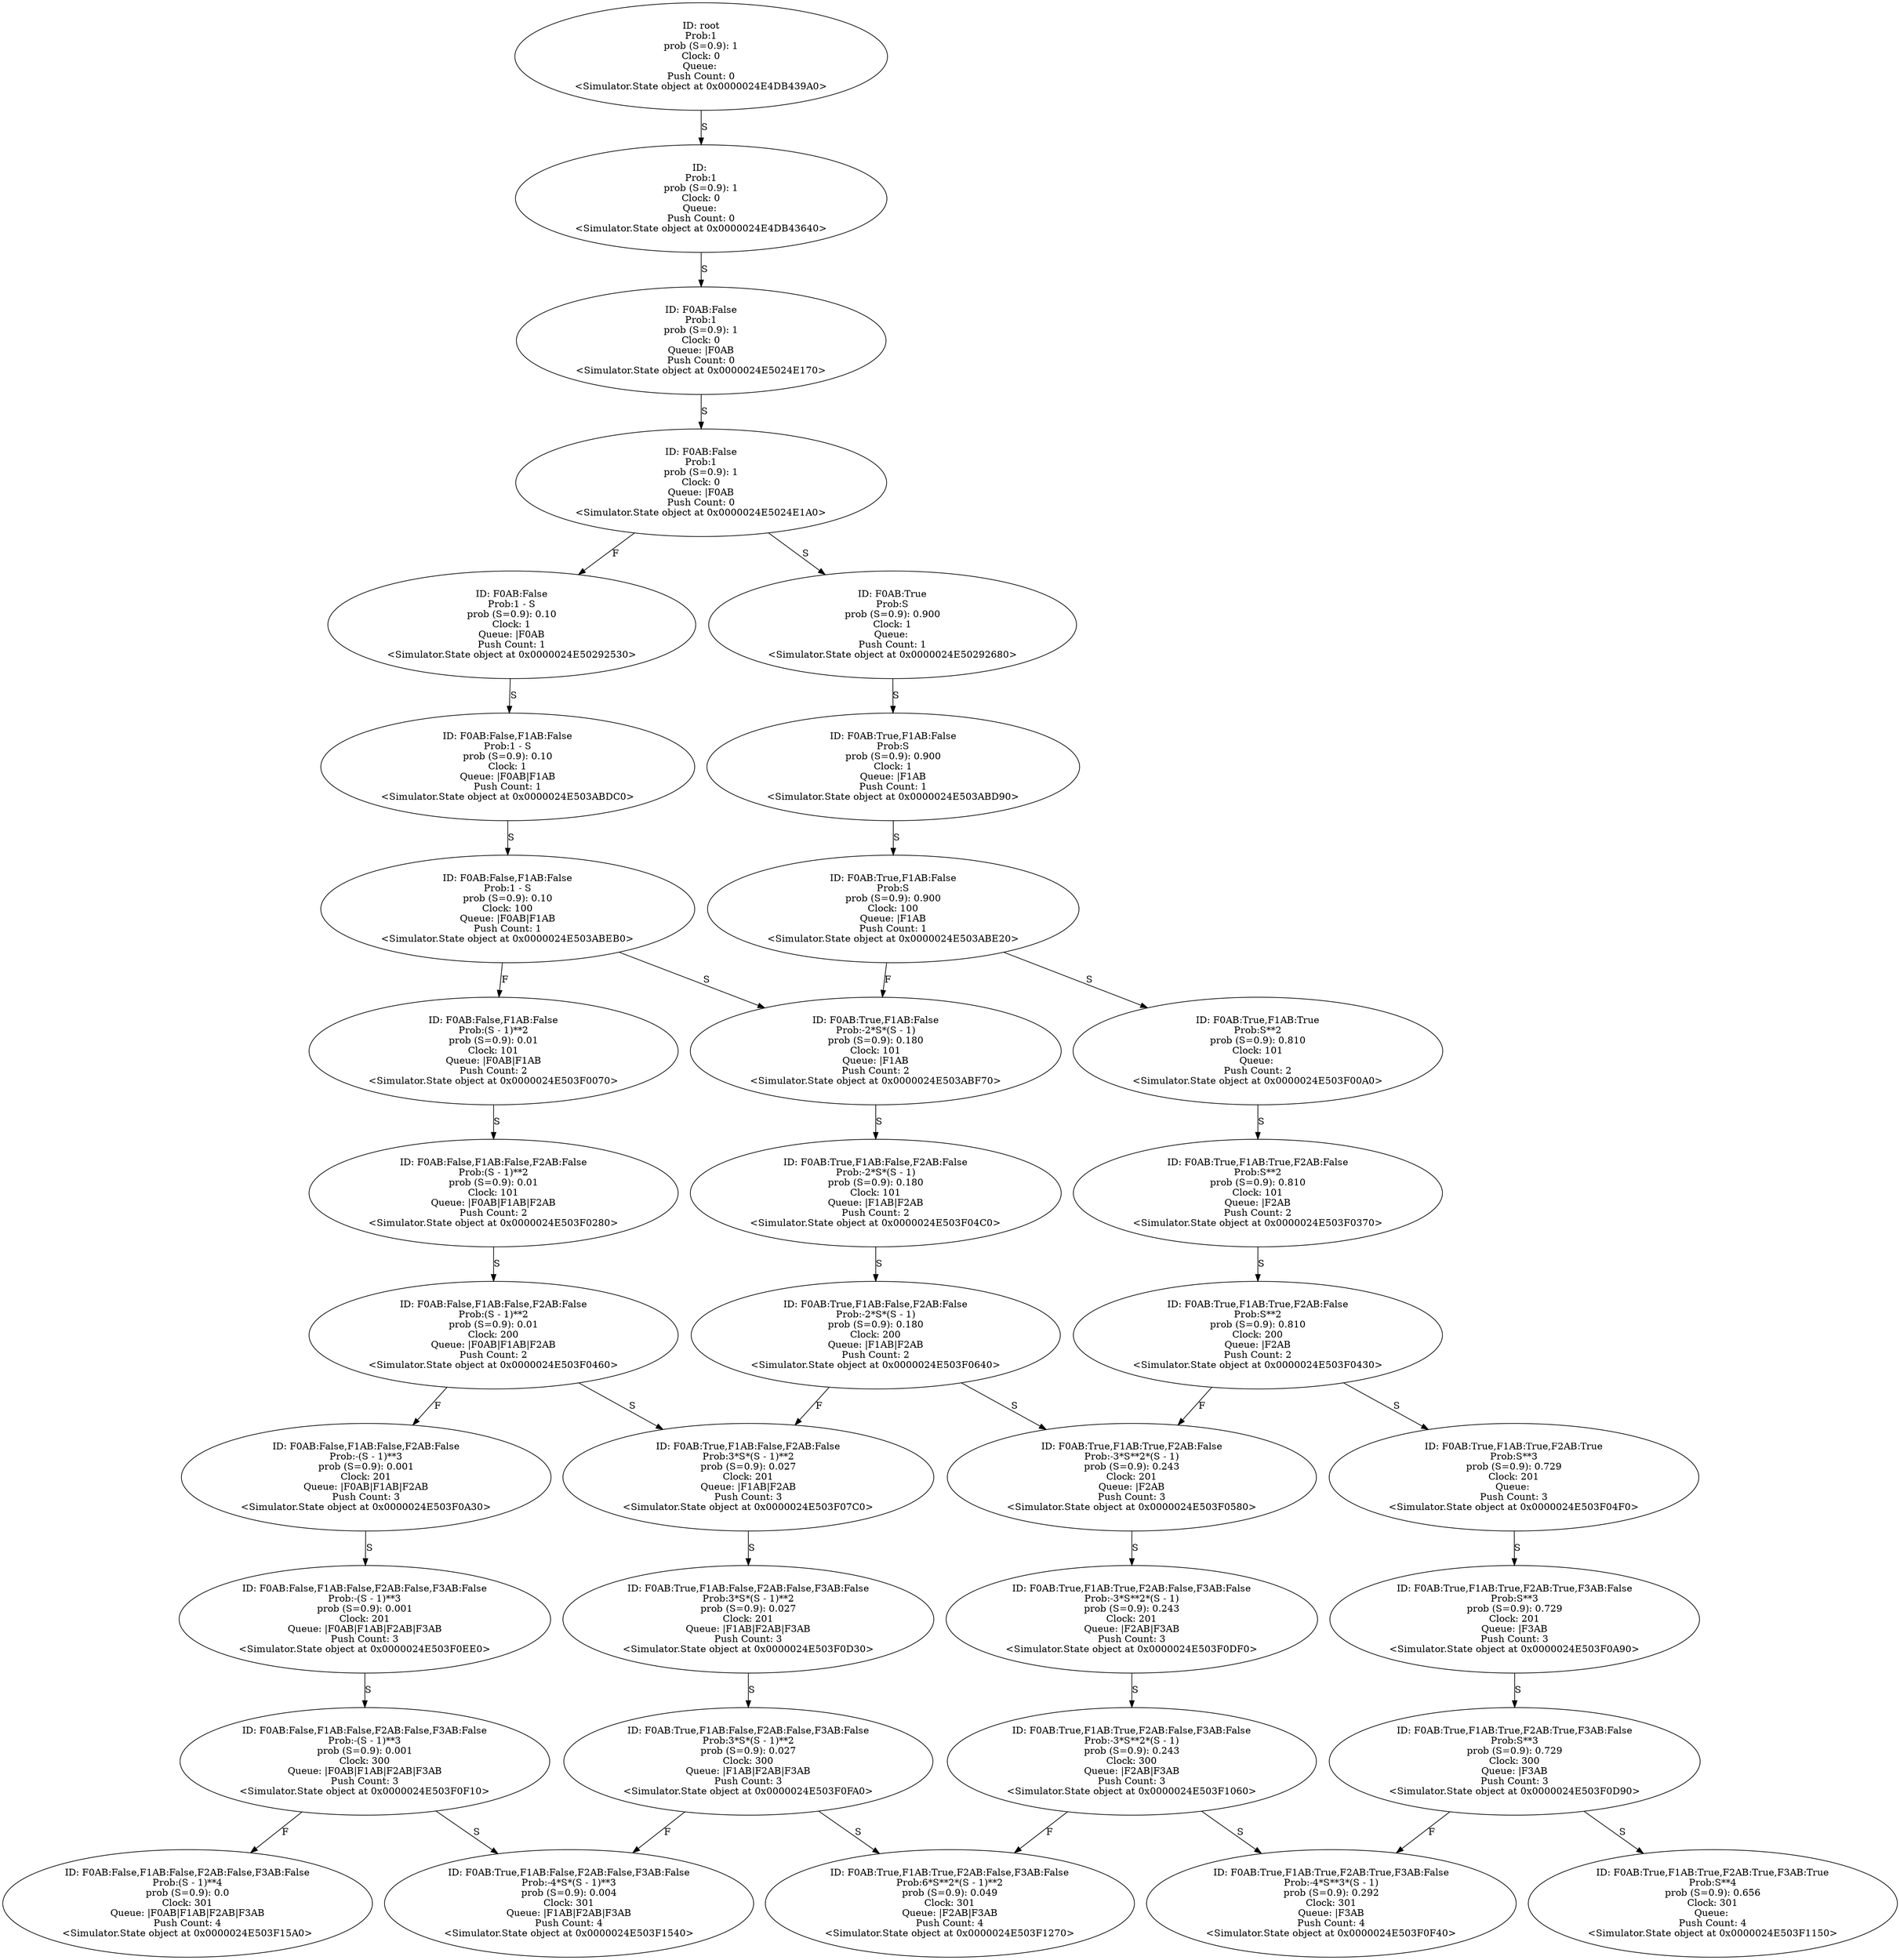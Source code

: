 digraph "./Output/./controled_frequency_S100_R100_t0_tPlus300" {
	<Simulator.State object at 0x0000024E4DB439A0> [label="ID: root
Prob:1
prob (S=0.9): 1
Clock: 0
Queue: 
Push Count: 0
<Simulator.State object at 0x0000024E4DB439A0>"]
	<Simulator.State object at 0x0000024E4DB439A0> -> <Simulator.State object at 0x0000024E4DB43640> [label=S]
	<Simulator.State object at 0x0000024E4DB43640> [label="ID: 
Prob:1
prob (S=0.9): 1
Clock: 0
Queue: 
Push Count: 0
<Simulator.State object at 0x0000024E4DB43640>"]
	<Simulator.State object at 0x0000024E4DB43640> -> <Simulator.State object at 0x0000024E5024E170> [label=S]
	<Simulator.State object at 0x0000024E5024E170> [label="ID: F0AB:False
Prob:1
prob (S=0.9): 1
Clock: 0
Queue: |F0AB
Push Count: 0
<Simulator.State object at 0x0000024E5024E170>"]
	<Simulator.State object at 0x0000024E5024E170> -> <Simulator.State object at 0x0000024E5024E1A0> [label=S]
	<Simulator.State object at 0x0000024E5024E1A0> [label="ID: F0AB:False
Prob:1
prob (S=0.9): 1
Clock: 0
Queue: |F0AB
Push Count: 0
<Simulator.State object at 0x0000024E5024E1A0>"]
	<Simulator.State object at 0x0000024E5024E1A0> -> <Simulator.State object at 0x0000024E50292530> [label=F]
	<Simulator.State object at 0x0000024E5024E1A0> -> <Simulator.State object at 0x0000024E50292680> [label=S]
	<Simulator.State object at 0x0000024E50292530> [label="ID: F0AB:False
Prob:1 - S
prob (S=0.9): 0.10
Clock: 1
Queue: |F0AB
Push Count: 1
<Simulator.State object at 0x0000024E50292530>"]
	<Simulator.State object at 0x0000024E50292530> -> <Simulator.State object at 0x0000024E503ABDC0> [label=S]
	<Simulator.State object at 0x0000024E50292680> [label="ID: F0AB:True
Prob:S
prob (S=0.9): 0.900
Clock: 1
Queue: 
Push Count: 1
<Simulator.State object at 0x0000024E50292680>"]
	<Simulator.State object at 0x0000024E50292680> -> <Simulator.State object at 0x0000024E503ABD90> [label=S]
	<Simulator.State object at 0x0000024E503ABDC0> [label="ID: F0AB:False,F1AB:False
Prob:1 - S
prob (S=0.9): 0.10
Clock: 1
Queue: |F0AB|F1AB
Push Count: 1
<Simulator.State object at 0x0000024E503ABDC0>"]
	<Simulator.State object at 0x0000024E503ABDC0> -> <Simulator.State object at 0x0000024E503ABEB0> [label=S]
	<Simulator.State object at 0x0000024E503ABD90> [label="ID: F0AB:True,F1AB:False
Prob:S
prob (S=0.9): 0.900
Clock: 1
Queue: |F1AB
Push Count: 1
<Simulator.State object at 0x0000024E503ABD90>"]
	<Simulator.State object at 0x0000024E503ABD90> -> <Simulator.State object at 0x0000024E503ABE20> [label=S]
	<Simulator.State object at 0x0000024E503ABEB0> [label="ID: F0AB:False,F1AB:False
Prob:1 - S
prob (S=0.9): 0.10
Clock: 100
Queue: |F0AB|F1AB
Push Count: 1
<Simulator.State object at 0x0000024E503ABEB0>"]
	<Simulator.State object at 0x0000024E503ABEB0> -> <Simulator.State object at 0x0000024E503F0070> [label=F]
	<Simulator.State object at 0x0000024E503ABEB0> -> <Simulator.State object at 0x0000024E503ABF70> [label=S]
	<Simulator.State object at 0x0000024E503ABE20> [label="ID: F0AB:True,F1AB:False
Prob:S
prob (S=0.9): 0.900
Clock: 100
Queue: |F1AB
Push Count: 1
<Simulator.State object at 0x0000024E503ABE20>"]
	<Simulator.State object at 0x0000024E503ABE20> -> <Simulator.State object at 0x0000024E503ABF70> [label=F]
	<Simulator.State object at 0x0000024E503ABE20> -> <Simulator.State object at 0x0000024E503F00A0> [label=S]
	<Simulator.State object at 0x0000024E503F0070> [label="ID: F0AB:False,F1AB:False
Prob:(S - 1)**2
prob (S=0.9): 0.01
Clock: 101
Queue: |F0AB|F1AB
Push Count: 2
<Simulator.State object at 0x0000024E503F0070>"]
	<Simulator.State object at 0x0000024E503F0070> -> <Simulator.State object at 0x0000024E503F0280> [label=S]
	<Simulator.State object at 0x0000024E503ABF70> [label="ID: F0AB:True,F1AB:False
Prob:-2*S*(S - 1)
prob (S=0.9): 0.180
Clock: 101
Queue: |F1AB
Push Count: 2
<Simulator.State object at 0x0000024E503ABF70>"]
	<Simulator.State object at 0x0000024E503ABF70> -> <Simulator.State object at 0x0000024E503F04C0> [label=S]
	<Simulator.State object at 0x0000024E503F00A0> [label="ID: F0AB:True,F1AB:True
Prob:S**2
prob (S=0.9): 0.810
Clock: 101
Queue: 
Push Count: 2
<Simulator.State object at 0x0000024E503F00A0>"]
	<Simulator.State object at 0x0000024E503F00A0> -> <Simulator.State object at 0x0000024E503F0370> [label=S]
	<Simulator.State object at 0x0000024E503F0280> [label="ID: F0AB:False,F1AB:False,F2AB:False
Prob:(S - 1)**2
prob (S=0.9): 0.01
Clock: 101
Queue: |F0AB|F1AB|F2AB
Push Count: 2
<Simulator.State object at 0x0000024E503F0280>"]
	<Simulator.State object at 0x0000024E503F0280> -> <Simulator.State object at 0x0000024E503F0460> [label=S]
	<Simulator.State object at 0x0000024E503F04C0> [label="ID: F0AB:True,F1AB:False,F2AB:False
Prob:-2*S*(S - 1)
prob (S=0.9): 0.180
Clock: 101
Queue: |F1AB|F2AB
Push Count: 2
<Simulator.State object at 0x0000024E503F04C0>"]
	<Simulator.State object at 0x0000024E503F04C0> -> <Simulator.State object at 0x0000024E503F0640> [label=S]
	<Simulator.State object at 0x0000024E503F0370> [label="ID: F0AB:True,F1AB:True,F2AB:False
Prob:S**2
prob (S=0.9): 0.810
Clock: 101
Queue: |F2AB
Push Count: 2
<Simulator.State object at 0x0000024E503F0370>"]
	<Simulator.State object at 0x0000024E503F0370> -> <Simulator.State object at 0x0000024E503F0430> [label=S]
	<Simulator.State object at 0x0000024E503F0460> [label="ID: F0AB:False,F1AB:False,F2AB:False
Prob:(S - 1)**2
prob (S=0.9): 0.01
Clock: 200
Queue: |F0AB|F1AB|F2AB
Push Count: 2
<Simulator.State object at 0x0000024E503F0460>"]
	<Simulator.State object at 0x0000024E503F0460> -> <Simulator.State object at 0x0000024E503F0A30> [label=F]
	<Simulator.State object at 0x0000024E503F0460> -> <Simulator.State object at 0x0000024E503F07C0> [label=S]
	<Simulator.State object at 0x0000024E503F0640> [label="ID: F0AB:True,F1AB:False,F2AB:False
Prob:-2*S*(S - 1)
prob (S=0.9): 0.180
Clock: 200
Queue: |F1AB|F2AB
Push Count: 2
<Simulator.State object at 0x0000024E503F0640>"]
	<Simulator.State object at 0x0000024E503F0640> -> <Simulator.State object at 0x0000024E503F07C0> [label=F]
	<Simulator.State object at 0x0000024E503F0640> -> <Simulator.State object at 0x0000024E503F0580> [label=S]
	<Simulator.State object at 0x0000024E503F0430> [label="ID: F0AB:True,F1AB:True,F2AB:False
Prob:S**2
prob (S=0.9): 0.810
Clock: 200
Queue: |F2AB
Push Count: 2
<Simulator.State object at 0x0000024E503F0430>"]
	<Simulator.State object at 0x0000024E503F0430> -> <Simulator.State object at 0x0000024E503F0580> [label=F]
	<Simulator.State object at 0x0000024E503F0430> -> <Simulator.State object at 0x0000024E503F04F0> [label=S]
	<Simulator.State object at 0x0000024E503F0A30> [label="ID: F0AB:False,F1AB:False,F2AB:False
Prob:-(S - 1)**3
prob (S=0.9): 0.001
Clock: 201
Queue: |F0AB|F1AB|F2AB
Push Count: 3
<Simulator.State object at 0x0000024E503F0A30>"]
	<Simulator.State object at 0x0000024E503F0A30> -> <Simulator.State object at 0x0000024E503F0EE0> [label=S]
	<Simulator.State object at 0x0000024E503F07C0> [label="ID: F0AB:True,F1AB:False,F2AB:False
Prob:3*S*(S - 1)**2
prob (S=0.9): 0.027
Clock: 201
Queue: |F1AB|F2AB
Push Count: 3
<Simulator.State object at 0x0000024E503F07C0>"]
	<Simulator.State object at 0x0000024E503F07C0> -> <Simulator.State object at 0x0000024E503F0D30> [label=S]
	<Simulator.State object at 0x0000024E503F0580> [label="ID: F0AB:True,F1AB:True,F2AB:False
Prob:-3*S**2*(S - 1)
prob (S=0.9): 0.243
Clock: 201
Queue: |F2AB
Push Count: 3
<Simulator.State object at 0x0000024E503F0580>"]
	<Simulator.State object at 0x0000024E503F0580> -> <Simulator.State object at 0x0000024E503F0DF0> [label=S]
	<Simulator.State object at 0x0000024E503F04F0> [label="ID: F0AB:True,F1AB:True,F2AB:True
Prob:S**3
prob (S=0.9): 0.729
Clock: 201
Queue: 
Push Count: 3
<Simulator.State object at 0x0000024E503F04F0>"]
	<Simulator.State object at 0x0000024E503F04F0> -> <Simulator.State object at 0x0000024E503F0A90> [label=S]
	<Simulator.State object at 0x0000024E503F0EE0> [label="ID: F0AB:False,F1AB:False,F2AB:False,F3AB:False
Prob:-(S - 1)**3
prob (S=0.9): 0.001
Clock: 201
Queue: |F0AB|F1AB|F2AB|F3AB
Push Count: 3
<Simulator.State object at 0x0000024E503F0EE0>"]
	<Simulator.State object at 0x0000024E503F0EE0> -> <Simulator.State object at 0x0000024E503F0F10> [label=S]
	<Simulator.State object at 0x0000024E503F0D30> [label="ID: F0AB:True,F1AB:False,F2AB:False,F3AB:False
Prob:3*S*(S - 1)**2
prob (S=0.9): 0.027
Clock: 201
Queue: |F1AB|F2AB|F3AB
Push Count: 3
<Simulator.State object at 0x0000024E503F0D30>"]
	<Simulator.State object at 0x0000024E503F0D30> -> <Simulator.State object at 0x0000024E503F0FA0> [label=S]
	<Simulator.State object at 0x0000024E503F0DF0> [label="ID: F0AB:True,F1AB:True,F2AB:False,F3AB:False
Prob:-3*S**2*(S - 1)
prob (S=0.9): 0.243
Clock: 201
Queue: |F2AB|F3AB
Push Count: 3
<Simulator.State object at 0x0000024E503F0DF0>"]
	<Simulator.State object at 0x0000024E503F0DF0> -> <Simulator.State object at 0x0000024E503F1060> [label=S]
	<Simulator.State object at 0x0000024E503F0A90> [label="ID: F0AB:True,F1AB:True,F2AB:True,F3AB:False
Prob:S**3
prob (S=0.9): 0.729
Clock: 201
Queue: |F3AB
Push Count: 3
<Simulator.State object at 0x0000024E503F0A90>"]
	<Simulator.State object at 0x0000024E503F0A90> -> <Simulator.State object at 0x0000024E503F0D90> [label=S]
	<Simulator.State object at 0x0000024E503F0F10> [label="ID: F0AB:False,F1AB:False,F2AB:False,F3AB:False
Prob:-(S - 1)**3
prob (S=0.9): 0.001
Clock: 300
Queue: |F0AB|F1AB|F2AB|F3AB
Push Count: 3
<Simulator.State object at 0x0000024E503F0F10>"]
	<Simulator.State object at 0x0000024E503F0F10> -> <Simulator.State object at 0x0000024E503F15A0> [label=F]
	<Simulator.State object at 0x0000024E503F0F10> -> <Simulator.State object at 0x0000024E503F1540> [label=S]
	<Simulator.State object at 0x0000024E503F0FA0> [label="ID: F0AB:True,F1AB:False,F2AB:False,F3AB:False
Prob:3*S*(S - 1)**2
prob (S=0.9): 0.027
Clock: 300
Queue: |F1AB|F2AB|F3AB
Push Count: 3
<Simulator.State object at 0x0000024E503F0FA0>"]
	<Simulator.State object at 0x0000024E503F0FA0> -> <Simulator.State object at 0x0000024E503F1540> [label=F]
	<Simulator.State object at 0x0000024E503F0FA0> -> <Simulator.State object at 0x0000024E503F1270> [label=S]
	<Simulator.State object at 0x0000024E503F1060> [label="ID: F0AB:True,F1AB:True,F2AB:False,F3AB:False
Prob:-3*S**2*(S - 1)
prob (S=0.9): 0.243
Clock: 300
Queue: |F2AB|F3AB
Push Count: 3
<Simulator.State object at 0x0000024E503F1060>"]
	<Simulator.State object at 0x0000024E503F1060> -> <Simulator.State object at 0x0000024E503F1270> [label=F]
	<Simulator.State object at 0x0000024E503F1060> -> <Simulator.State object at 0x0000024E503F0F40> [label=S]
	<Simulator.State object at 0x0000024E503F0D90> [label="ID: F0AB:True,F1AB:True,F2AB:True,F3AB:False
Prob:S**3
prob (S=0.9): 0.729
Clock: 300
Queue: |F3AB
Push Count: 3
<Simulator.State object at 0x0000024E503F0D90>"]
	<Simulator.State object at 0x0000024E503F0D90> -> <Simulator.State object at 0x0000024E503F0F40> [label=F]
	<Simulator.State object at 0x0000024E503F0D90> -> <Simulator.State object at 0x0000024E503F1150> [label=S]
	<Simulator.State object at 0x0000024E503F15A0> [label="ID: F0AB:False,F1AB:False,F2AB:False,F3AB:False
Prob:(S - 1)**4
prob (S=0.9): 0.0
Clock: 301
Queue: |F0AB|F1AB|F2AB|F3AB
Push Count: 4
<Simulator.State object at 0x0000024E503F15A0>"]
	<Simulator.State object at 0x0000024E503F1540> [label="ID: F0AB:True,F1AB:False,F2AB:False,F3AB:False
Prob:-4*S*(S - 1)**3
prob (S=0.9): 0.004
Clock: 301
Queue: |F1AB|F2AB|F3AB
Push Count: 4
<Simulator.State object at 0x0000024E503F1540>"]
	<Simulator.State object at 0x0000024E503F1270> [label="ID: F0AB:True,F1AB:True,F2AB:False,F3AB:False
Prob:6*S**2*(S - 1)**2
prob (S=0.9): 0.049
Clock: 301
Queue: |F2AB|F3AB
Push Count: 4
<Simulator.State object at 0x0000024E503F1270>"]
	<Simulator.State object at 0x0000024E503F0F40> [label="ID: F0AB:True,F1AB:True,F2AB:True,F3AB:False
Prob:-4*S**3*(S - 1)
prob (S=0.9): 0.292
Clock: 301
Queue: |F3AB
Push Count: 4
<Simulator.State object at 0x0000024E503F0F40>"]
	<Simulator.State object at 0x0000024E503F1150> [label="ID: F0AB:True,F1AB:True,F2AB:True,F3AB:True
Prob:S**4
prob (S=0.9): 0.656
Clock: 301
Queue: 
Push Count: 4
<Simulator.State object at 0x0000024E503F1150>"]
}
